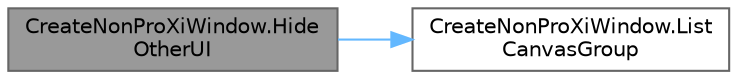 digraph "CreateNonProXiWindow.HideOtherUI"
{
 // LATEX_PDF_SIZE
  bgcolor="transparent";
  edge [fontname=Helvetica,fontsize=10,labelfontname=Helvetica,labelfontsize=10];
  node [fontname=Helvetica,fontsize=10,shape=box,height=0.2,width=0.4];
  rankdir="LR";
  Node1 [id="Node000001",label="CreateNonProXiWindow.Hide\lOtherUI",height=0.2,width=0.4,color="gray40", fillcolor="grey60", style="filled", fontcolor="black",tooltip=" "];
  Node1 -> Node2 [id="edge2_Node000001_Node000002",color="steelblue1",style="solid",tooltip=" "];
  Node2 [id="Node000002",label="CreateNonProXiWindow.List\lCanvasGroup",height=0.2,width=0.4,color="grey40", fillcolor="white", style="filled",URL="$class_create_non_pro_xi_window.html#af8f92c9ae0df1bb1c9070f78e3ae171b",tooltip=" "];
}

